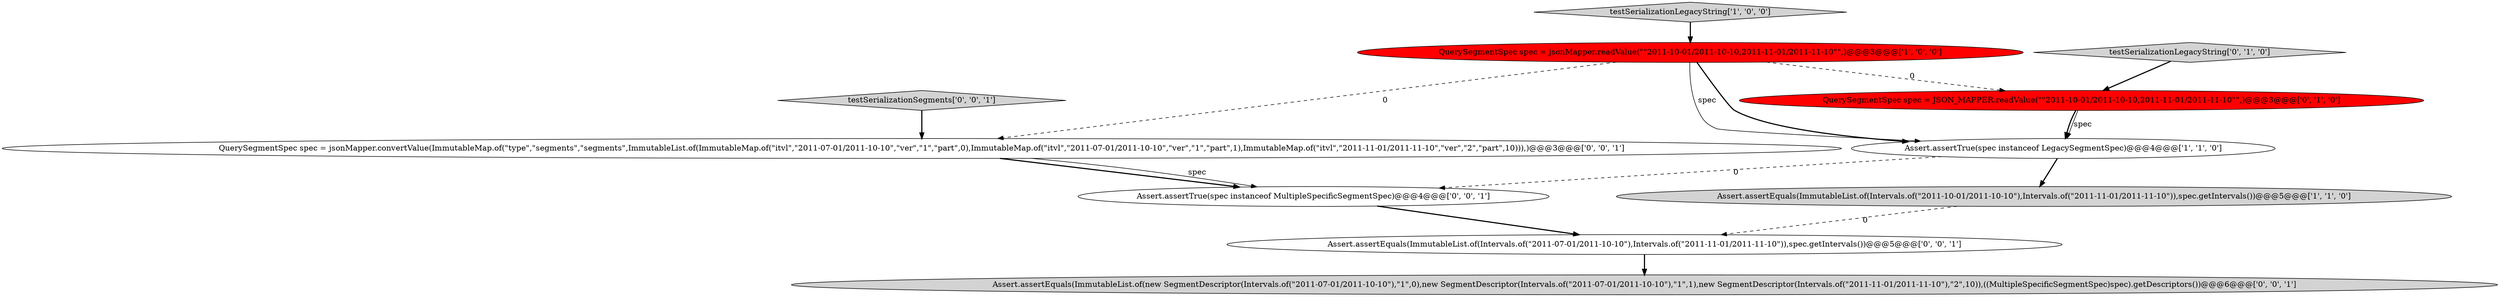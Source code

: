 digraph {
4 [style = filled, label = "QuerySegmentSpec spec = JSON_MAPPER.readValue(\"\"2011-10-01/2011-10-10,2011-11-01/2011-11-10\"\",)@@@3@@@['0', '1', '0']", fillcolor = red, shape = ellipse image = "AAA1AAABBB2BBB"];
6 [style = filled, label = "Assert.assertTrue(spec instanceof MultipleSpecificSegmentSpec)@@@4@@@['0', '0', '1']", fillcolor = white, shape = ellipse image = "AAA0AAABBB3BBB"];
0 [style = filled, label = "testSerializationLegacyString['1', '0', '0']", fillcolor = lightgray, shape = diamond image = "AAA0AAABBB1BBB"];
8 [style = filled, label = "testSerializationSegments['0', '0', '1']", fillcolor = lightgray, shape = diamond image = "AAA0AAABBB3BBB"];
1 [style = filled, label = "QuerySegmentSpec spec = jsonMapper.readValue(\"\"2011-10-01/2011-10-10,2011-11-01/2011-11-10\"\",)@@@3@@@['1', '0', '0']", fillcolor = red, shape = ellipse image = "AAA1AAABBB1BBB"];
5 [style = filled, label = "testSerializationLegacyString['0', '1', '0']", fillcolor = lightgray, shape = diamond image = "AAA0AAABBB2BBB"];
7 [style = filled, label = "Assert.assertEquals(ImmutableList.of(new SegmentDescriptor(Intervals.of(\"2011-07-01/2011-10-10\"),\"1\",0),new SegmentDescriptor(Intervals.of(\"2011-07-01/2011-10-10\"),\"1\",1),new SegmentDescriptor(Intervals.of(\"2011-11-01/2011-11-10\"),\"2\",10)),((MultipleSpecificSegmentSpec)spec).getDescriptors())@@@6@@@['0', '0', '1']", fillcolor = lightgray, shape = ellipse image = "AAA0AAABBB3BBB"];
9 [style = filled, label = "QuerySegmentSpec spec = jsonMapper.convertValue(ImmutableMap.of(\"type\",\"segments\",\"segments\",ImmutableList.of(ImmutableMap.of(\"itvl\",\"2011-07-01/2011-10-10\",\"ver\",\"1\",\"part\",0),ImmutableMap.of(\"itvl\",\"2011-07-01/2011-10-10\",\"ver\",\"1\",\"part\",1),ImmutableMap.of(\"itvl\",\"2011-11-01/2011-11-10\",\"ver\",\"2\",\"part\",10))),)@@@3@@@['0', '0', '1']", fillcolor = white, shape = ellipse image = "AAA0AAABBB3BBB"];
10 [style = filled, label = "Assert.assertEquals(ImmutableList.of(Intervals.of(\"2011-07-01/2011-10-10\"),Intervals.of(\"2011-11-01/2011-11-10\")),spec.getIntervals())@@@5@@@['0', '0', '1']", fillcolor = white, shape = ellipse image = "AAA0AAABBB3BBB"];
2 [style = filled, label = "Assert.assertEquals(ImmutableList.of(Intervals.of(\"2011-10-01/2011-10-10\"),Intervals.of(\"2011-11-01/2011-11-10\")),spec.getIntervals())@@@5@@@['1', '1', '0']", fillcolor = lightgray, shape = ellipse image = "AAA0AAABBB1BBB"];
3 [style = filled, label = "Assert.assertTrue(spec instanceof LegacySegmentSpec)@@@4@@@['1', '1', '0']", fillcolor = white, shape = ellipse image = "AAA0AAABBB1BBB"];
1->3 [style = solid, label="spec"];
1->3 [style = bold, label=""];
1->4 [style = dashed, label="0"];
4->3 [style = bold, label=""];
1->9 [style = dashed, label="0"];
5->4 [style = bold, label=""];
3->6 [style = dashed, label="0"];
3->2 [style = bold, label=""];
10->7 [style = bold, label=""];
0->1 [style = bold, label=""];
6->10 [style = bold, label=""];
4->3 [style = solid, label="spec"];
2->10 [style = dashed, label="0"];
9->6 [style = bold, label=""];
8->9 [style = bold, label=""];
9->6 [style = solid, label="spec"];
}
